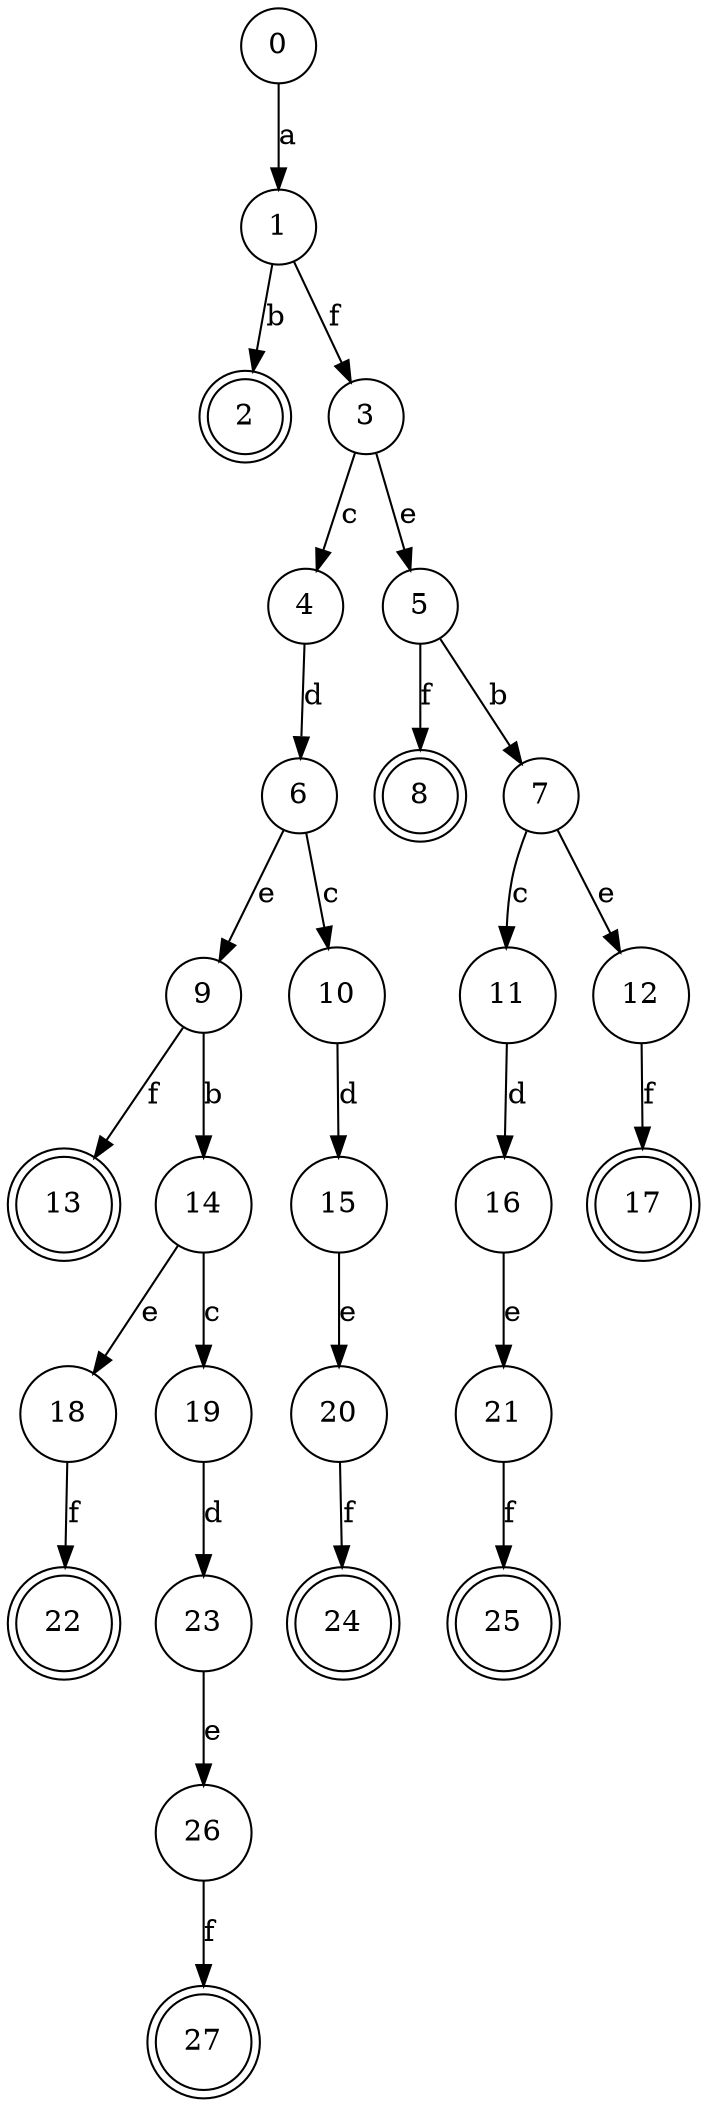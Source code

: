 digraph {
  node [shape=circle];
  2 [shape=doublecircle];
  8 [shape=doublecircle];
  13 [shape=doublecircle];
  17 [shape=doublecircle];
  22 [shape=doublecircle];
  24 [shape=doublecircle];
  25 [shape=doublecircle];
  27 [shape=doublecircle];
  0 -> 1 [label="a"];
  1 -> 2 [label="b"];
  1 -> 3 [label="f"];
  3 -> 4 [label="c"];
  3 -> 5 [label="e"];
  4 -> 6 [label="d"];
  5 -> 7 [label="b"];
  5 -> 8 [label="f"];
  6 -> 9 [label="e"];
  6 -> 10 [label="c"];
  7 -> 11 [label="c"];
  7 -> 12 [label="e"];
  9 -> 13 [label="f"];
  9 -> 14 [label="b"];
  10 -> 15 [label="d"];
  11 -> 16 [label="d"];
  12 -> 17 [label="f"];
  14 -> 18 [label="e"];
  14 -> 19 [label="c"];
  15 -> 20 [label="e"];
  16 -> 21 [label="e"];
  18 -> 22 [label="f"];
  19 -> 23 [label="d"];
  20 -> 24 [label="f"];
  21 -> 25 [label="f"];
  23 -> 26 [label="e"];
  26 -> 27 [label="f"];
}
